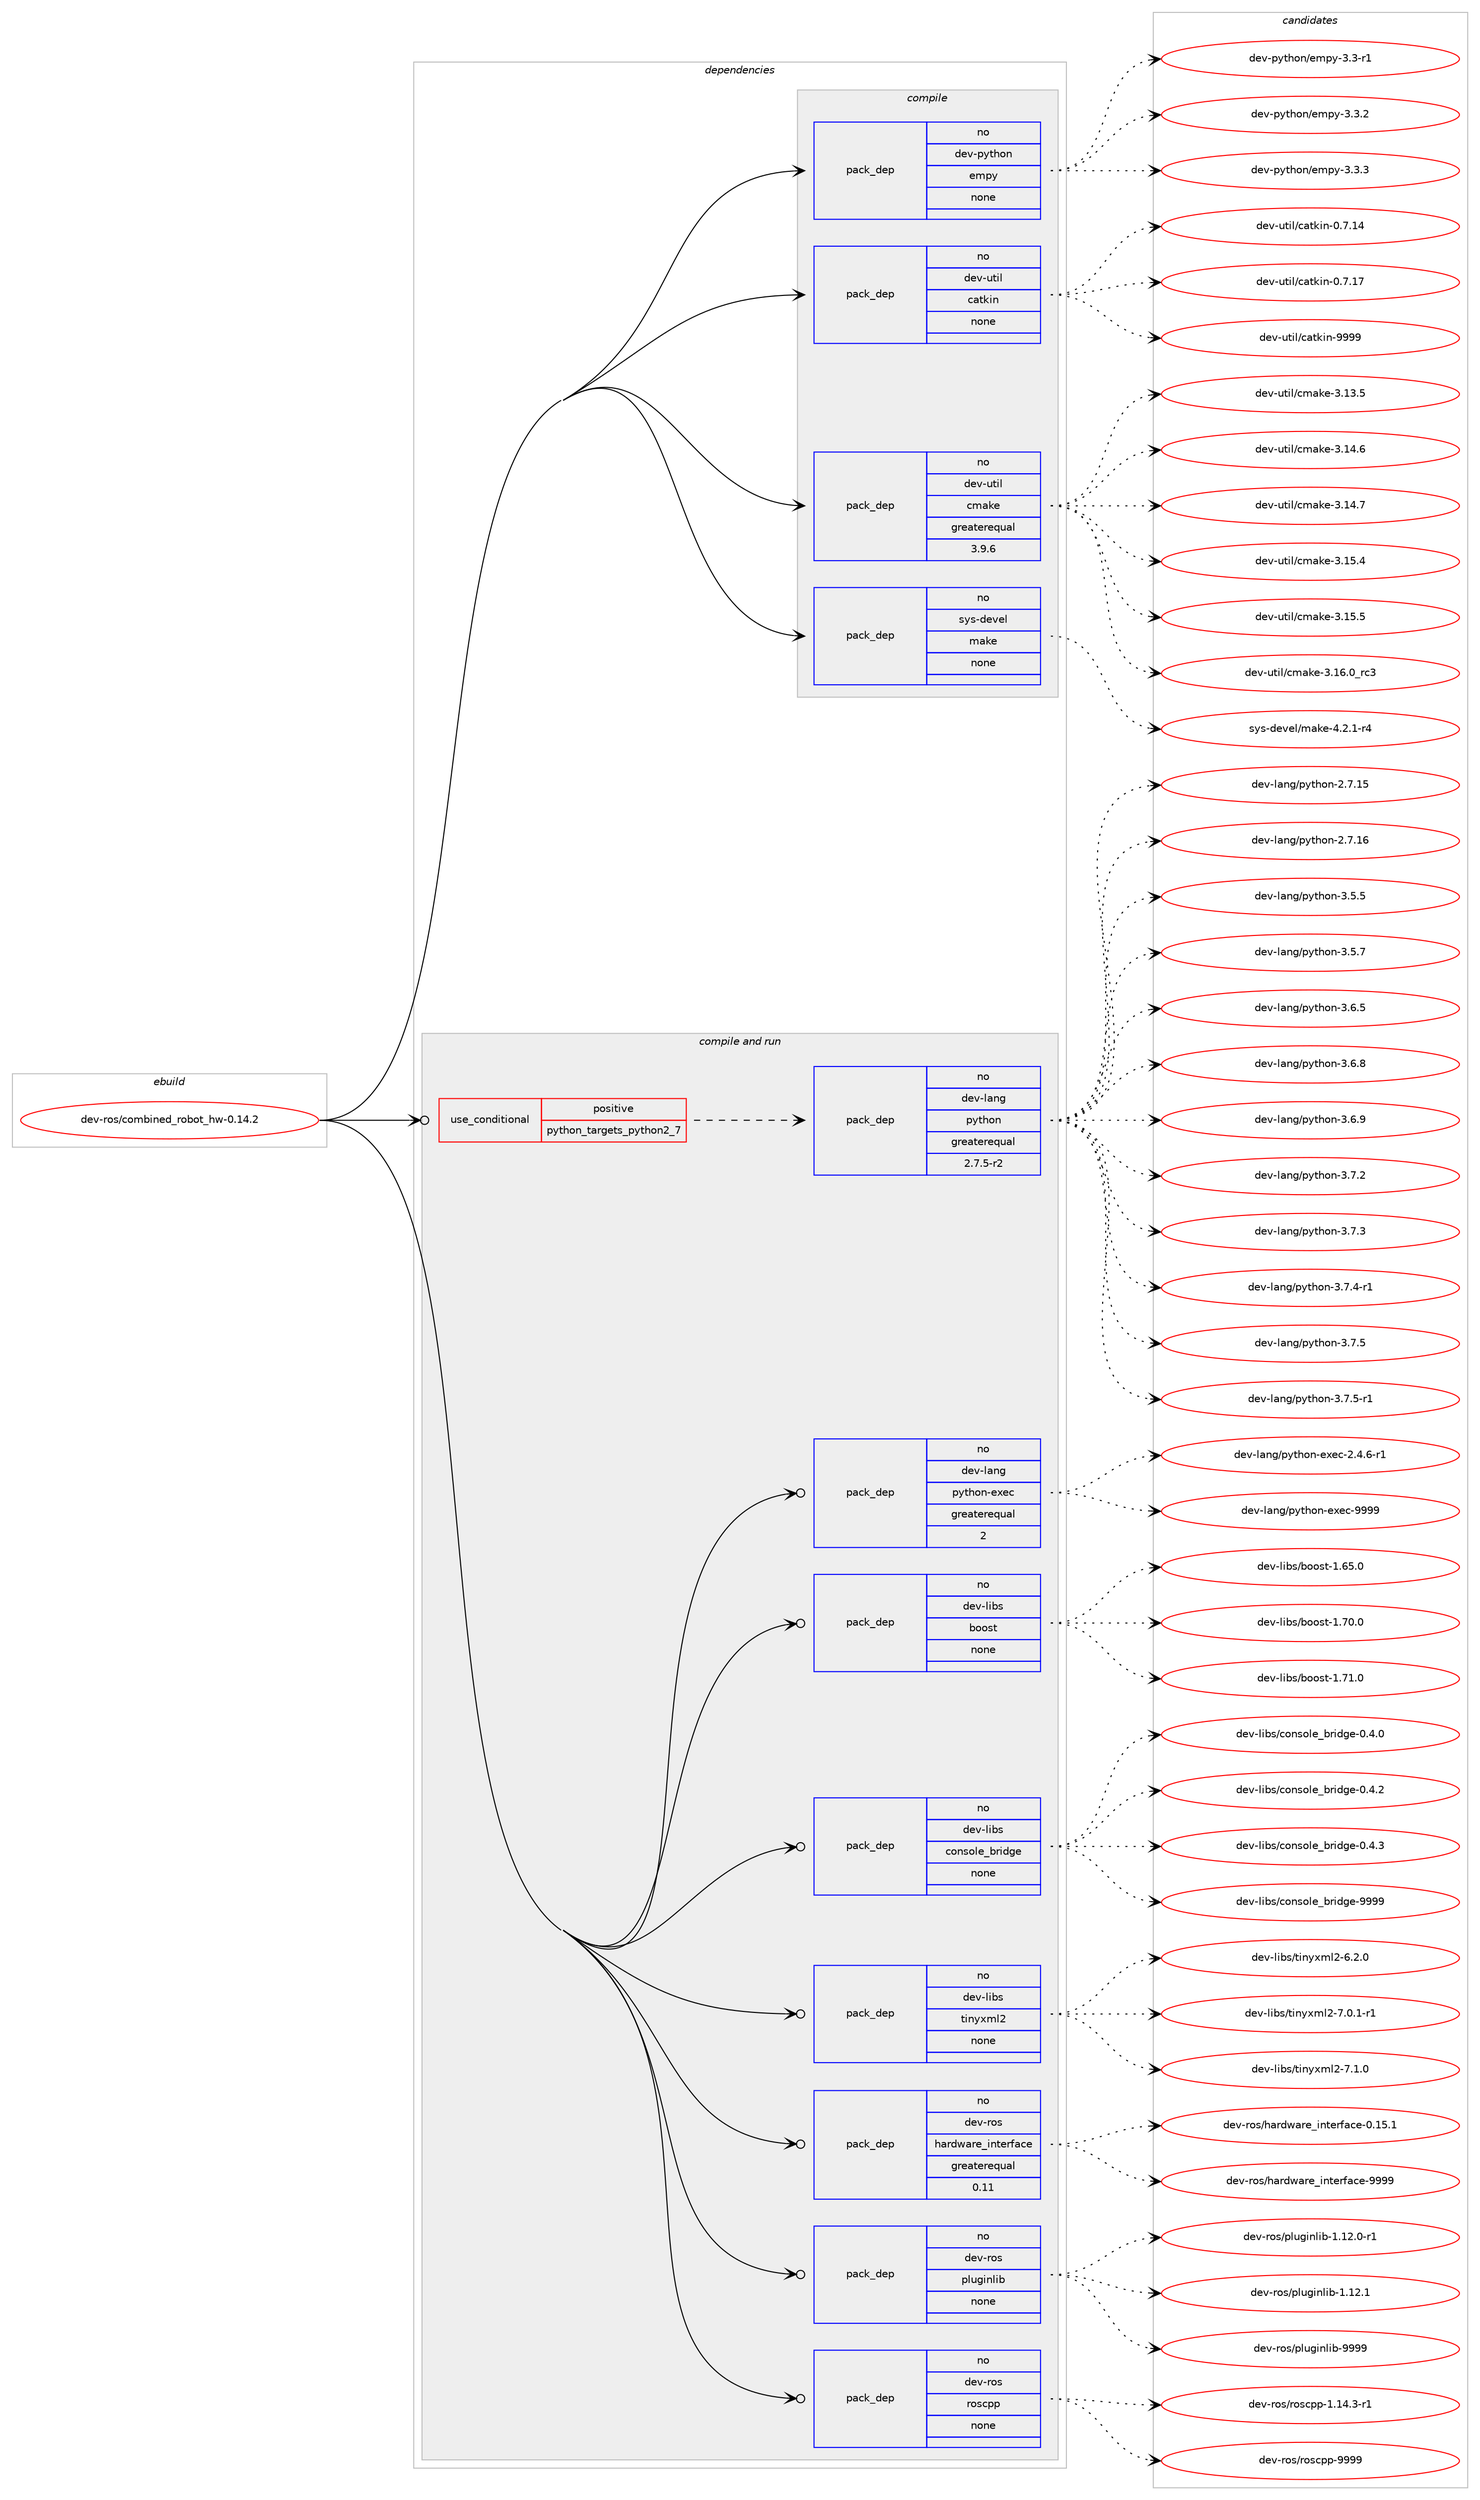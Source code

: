 digraph prolog {

# *************
# Graph options
# *************

newrank=true;
concentrate=true;
compound=true;
graph [rankdir=LR,fontname=Helvetica,fontsize=10,ranksep=1.5];#, ranksep=2.5, nodesep=0.2];
edge  [arrowhead=vee];
node  [fontname=Helvetica,fontsize=10];

# **********
# The ebuild
# **********

subgraph cluster_leftcol {
color=gray;
rank=same;
label=<<i>ebuild</i>>;
id [label="dev-ros/combined_robot_hw-0.14.2", color=red, width=4, href="../dev-ros/combined_robot_hw-0.14.2.svg"];
}

# ****************
# The dependencies
# ****************

subgraph cluster_midcol {
color=gray;
label=<<i>dependencies</i>>;
subgraph cluster_compile {
fillcolor="#eeeeee";
style=filled;
label=<<i>compile</i>>;
subgraph pack484972 {
dependency649754 [label=<<TABLE BORDER="0" CELLBORDER="1" CELLSPACING="0" CELLPADDING="4" WIDTH="220"><TR><TD ROWSPAN="6" CELLPADDING="30">pack_dep</TD></TR><TR><TD WIDTH="110">no</TD></TR><TR><TD>dev-python</TD></TR><TR><TD>empy</TD></TR><TR><TD>none</TD></TR><TR><TD></TD></TR></TABLE>>, shape=none, color=blue];
}
id:e -> dependency649754:w [weight=20,style="solid",arrowhead="vee"];
subgraph pack484973 {
dependency649755 [label=<<TABLE BORDER="0" CELLBORDER="1" CELLSPACING="0" CELLPADDING="4" WIDTH="220"><TR><TD ROWSPAN="6" CELLPADDING="30">pack_dep</TD></TR><TR><TD WIDTH="110">no</TD></TR><TR><TD>dev-util</TD></TR><TR><TD>catkin</TD></TR><TR><TD>none</TD></TR><TR><TD></TD></TR></TABLE>>, shape=none, color=blue];
}
id:e -> dependency649755:w [weight=20,style="solid",arrowhead="vee"];
subgraph pack484974 {
dependency649756 [label=<<TABLE BORDER="0" CELLBORDER="1" CELLSPACING="0" CELLPADDING="4" WIDTH="220"><TR><TD ROWSPAN="6" CELLPADDING="30">pack_dep</TD></TR><TR><TD WIDTH="110">no</TD></TR><TR><TD>dev-util</TD></TR><TR><TD>cmake</TD></TR><TR><TD>greaterequal</TD></TR><TR><TD>3.9.6</TD></TR></TABLE>>, shape=none, color=blue];
}
id:e -> dependency649756:w [weight=20,style="solid",arrowhead="vee"];
subgraph pack484975 {
dependency649757 [label=<<TABLE BORDER="0" CELLBORDER="1" CELLSPACING="0" CELLPADDING="4" WIDTH="220"><TR><TD ROWSPAN="6" CELLPADDING="30">pack_dep</TD></TR><TR><TD WIDTH="110">no</TD></TR><TR><TD>sys-devel</TD></TR><TR><TD>make</TD></TR><TR><TD>none</TD></TR><TR><TD></TD></TR></TABLE>>, shape=none, color=blue];
}
id:e -> dependency649757:w [weight=20,style="solid",arrowhead="vee"];
}
subgraph cluster_compileandrun {
fillcolor="#eeeeee";
style=filled;
label=<<i>compile and run</i>>;
subgraph cond152876 {
dependency649758 [label=<<TABLE BORDER="0" CELLBORDER="1" CELLSPACING="0" CELLPADDING="4"><TR><TD ROWSPAN="3" CELLPADDING="10">use_conditional</TD></TR><TR><TD>positive</TD></TR><TR><TD>python_targets_python2_7</TD></TR></TABLE>>, shape=none, color=red];
subgraph pack484976 {
dependency649759 [label=<<TABLE BORDER="0" CELLBORDER="1" CELLSPACING="0" CELLPADDING="4" WIDTH="220"><TR><TD ROWSPAN="6" CELLPADDING="30">pack_dep</TD></TR><TR><TD WIDTH="110">no</TD></TR><TR><TD>dev-lang</TD></TR><TR><TD>python</TD></TR><TR><TD>greaterequal</TD></TR><TR><TD>2.7.5-r2</TD></TR></TABLE>>, shape=none, color=blue];
}
dependency649758:e -> dependency649759:w [weight=20,style="dashed",arrowhead="vee"];
}
id:e -> dependency649758:w [weight=20,style="solid",arrowhead="odotvee"];
subgraph pack484977 {
dependency649760 [label=<<TABLE BORDER="0" CELLBORDER="1" CELLSPACING="0" CELLPADDING="4" WIDTH="220"><TR><TD ROWSPAN="6" CELLPADDING="30">pack_dep</TD></TR><TR><TD WIDTH="110">no</TD></TR><TR><TD>dev-lang</TD></TR><TR><TD>python-exec</TD></TR><TR><TD>greaterequal</TD></TR><TR><TD>2</TD></TR></TABLE>>, shape=none, color=blue];
}
id:e -> dependency649760:w [weight=20,style="solid",arrowhead="odotvee"];
subgraph pack484978 {
dependency649761 [label=<<TABLE BORDER="0" CELLBORDER="1" CELLSPACING="0" CELLPADDING="4" WIDTH="220"><TR><TD ROWSPAN="6" CELLPADDING="30">pack_dep</TD></TR><TR><TD WIDTH="110">no</TD></TR><TR><TD>dev-libs</TD></TR><TR><TD>boost</TD></TR><TR><TD>none</TD></TR><TR><TD></TD></TR></TABLE>>, shape=none, color=blue];
}
id:e -> dependency649761:w [weight=20,style="solid",arrowhead="odotvee"];
subgraph pack484979 {
dependency649762 [label=<<TABLE BORDER="0" CELLBORDER="1" CELLSPACING="0" CELLPADDING="4" WIDTH="220"><TR><TD ROWSPAN="6" CELLPADDING="30">pack_dep</TD></TR><TR><TD WIDTH="110">no</TD></TR><TR><TD>dev-libs</TD></TR><TR><TD>console_bridge</TD></TR><TR><TD>none</TD></TR><TR><TD></TD></TR></TABLE>>, shape=none, color=blue];
}
id:e -> dependency649762:w [weight=20,style="solid",arrowhead="odotvee"];
subgraph pack484980 {
dependency649763 [label=<<TABLE BORDER="0" CELLBORDER="1" CELLSPACING="0" CELLPADDING="4" WIDTH="220"><TR><TD ROWSPAN="6" CELLPADDING="30">pack_dep</TD></TR><TR><TD WIDTH="110">no</TD></TR><TR><TD>dev-libs</TD></TR><TR><TD>tinyxml2</TD></TR><TR><TD>none</TD></TR><TR><TD></TD></TR></TABLE>>, shape=none, color=blue];
}
id:e -> dependency649763:w [weight=20,style="solid",arrowhead="odotvee"];
subgraph pack484981 {
dependency649764 [label=<<TABLE BORDER="0" CELLBORDER="1" CELLSPACING="0" CELLPADDING="4" WIDTH="220"><TR><TD ROWSPAN="6" CELLPADDING="30">pack_dep</TD></TR><TR><TD WIDTH="110">no</TD></TR><TR><TD>dev-ros</TD></TR><TR><TD>hardware_interface</TD></TR><TR><TD>greaterequal</TD></TR><TR><TD>0.11</TD></TR></TABLE>>, shape=none, color=blue];
}
id:e -> dependency649764:w [weight=20,style="solid",arrowhead="odotvee"];
subgraph pack484982 {
dependency649765 [label=<<TABLE BORDER="0" CELLBORDER="1" CELLSPACING="0" CELLPADDING="4" WIDTH="220"><TR><TD ROWSPAN="6" CELLPADDING="30">pack_dep</TD></TR><TR><TD WIDTH="110">no</TD></TR><TR><TD>dev-ros</TD></TR><TR><TD>pluginlib</TD></TR><TR><TD>none</TD></TR><TR><TD></TD></TR></TABLE>>, shape=none, color=blue];
}
id:e -> dependency649765:w [weight=20,style="solid",arrowhead="odotvee"];
subgraph pack484983 {
dependency649766 [label=<<TABLE BORDER="0" CELLBORDER="1" CELLSPACING="0" CELLPADDING="4" WIDTH="220"><TR><TD ROWSPAN="6" CELLPADDING="30">pack_dep</TD></TR><TR><TD WIDTH="110">no</TD></TR><TR><TD>dev-ros</TD></TR><TR><TD>roscpp</TD></TR><TR><TD>none</TD></TR><TR><TD></TD></TR></TABLE>>, shape=none, color=blue];
}
id:e -> dependency649766:w [weight=20,style="solid",arrowhead="odotvee"];
}
subgraph cluster_run {
fillcolor="#eeeeee";
style=filled;
label=<<i>run</i>>;
}
}

# **************
# The candidates
# **************

subgraph cluster_choices {
rank=same;
color=gray;
label=<<i>candidates</i>>;

subgraph choice484972 {
color=black;
nodesep=1;
choice1001011184511212111610411111047101109112121455146514511449 [label="dev-python/empy-3.3-r1", color=red, width=4,href="../dev-python/empy-3.3-r1.svg"];
choice1001011184511212111610411111047101109112121455146514650 [label="dev-python/empy-3.3.2", color=red, width=4,href="../dev-python/empy-3.3.2.svg"];
choice1001011184511212111610411111047101109112121455146514651 [label="dev-python/empy-3.3.3", color=red, width=4,href="../dev-python/empy-3.3.3.svg"];
dependency649754:e -> choice1001011184511212111610411111047101109112121455146514511449:w [style=dotted,weight="100"];
dependency649754:e -> choice1001011184511212111610411111047101109112121455146514650:w [style=dotted,weight="100"];
dependency649754:e -> choice1001011184511212111610411111047101109112121455146514651:w [style=dotted,weight="100"];
}
subgraph choice484973 {
color=black;
nodesep=1;
choice1001011184511711610510847999711610710511045484655464952 [label="dev-util/catkin-0.7.14", color=red, width=4,href="../dev-util/catkin-0.7.14.svg"];
choice1001011184511711610510847999711610710511045484655464955 [label="dev-util/catkin-0.7.17", color=red, width=4,href="../dev-util/catkin-0.7.17.svg"];
choice100101118451171161051084799971161071051104557575757 [label="dev-util/catkin-9999", color=red, width=4,href="../dev-util/catkin-9999.svg"];
dependency649755:e -> choice1001011184511711610510847999711610710511045484655464952:w [style=dotted,weight="100"];
dependency649755:e -> choice1001011184511711610510847999711610710511045484655464955:w [style=dotted,weight="100"];
dependency649755:e -> choice100101118451171161051084799971161071051104557575757:w [style=dotted,weight="100"];
}
subgraph choice484974 {
color=black;
nodesep=1;
choice1001011184511711610510847991099710710145514649514653 [label="dev-util/cmake-3.13.5", color=red, width=4,href="../dev-util/cmake-3.13.5.svg"];
choice1001011184511711610510847991099710710145514649524654 [label="dev-util/cmake-3.14.6", color=red, width=4,href="../dev-util/cmake-3.14.6.svg"];
choice1001011184511711610510847991099710710145514649524655 [label="dev-util/cmake-3.14.7", color=red, width=4,href="../dev-util/cmake-3.14.7.svg"];
choice1001011184511711610510847991099710710145514649534652 [label="dev-util/cmake-3.15.4", color=red, width=4,href="../dev-util/cmake-3.15.4.svg"];
choice1001011184511711610510847991099710710145514649534653 [label="dev-util/cmake-3.15.5", color=red, width=4,href="../dev-util/cmake-3.15.5.svg"];
choice1001011184511711610510847991099710710145514649544648951149951 [label="dev-util/cmake-3.16.0_rc3", color=red, width=4,href="../dev-util/cmake-3.16.0_rc3.svg"];
dependency649756:e -> choice1001011184511711610510847991099710710145514649514653:w [style=dotted,weight="100"];
dependency649756:e -> choice1001011184511711610510847991099710710145514649524654:w [style=dotted,weight="100"];
dependency649756:e -> choice1001011184511711610510847991099710710145514649524655:w [style=dotted,weight="100"];
dependency649756:e -> choice1001011184511711610510847991099710710145514649534652:w [style=dotted,weight="100"];
dependency649756:e -> choice1001011184511711610510847991099710710145514649534653:w [style=dotted,weight="100"];
dependency649756:e -> choice1001011184511711610510847991099710710145514649544648951149951:w [style=dotted,weight="100"];
}
subgraph choice484975 {
color=black;
nodesep=1;
choice1151211154510010111810110847109971071014552465046494511452 [label="sys-devel/make-4.2.1-r4", color=red, width=4,href="../sys-devel/make-4.2.1-r4.svg"];
dependency649757:e -> choice1151211154510010111810110847109971071014552465046494511452:w [style=dotted,weight="100"];
}
subgraph choice484976 {
color=black;
nodesep=1;
choice10010111845108971101034711212111610411111045504655464953 [label="dev-lang/python-2.7.15", color=red, width=4,href="../dev-lang/python-2.7.15.svg"];
choice10010111845108971101034711212111610411111045504655464954 [label="dev-lang/python-2.7.16", color=red, width=4,href="../dev-lang/python-2.7.16.svg"];
choice100101118451089711010347112121116104111110455146534653 [label="dev-lang/python-3.5.5", color=red, width=4,href="../dev-lang/python-3.5.5.svg"];
choice100101118451089711010347112121116104111110455146534655 [label="dev-lang/python-3.5.7", color=red, width=4,href="../dev-lang/python-3.5.7.svg"];
choice100101118451089711010347112121116104111110455146544653 [label="dev-lang/python-3.6.5", color=red, width=4,href="../dev-lang/python-3.6.5.svg"];
choice100101118451089711010347112121116104111110455146544656 [label="dev-lang/python-3.6.8", color=red, width=4,href="../dev-lang/python-3.6.8.svg"];
choice100101118451089711010347112121116104111110455146544657 [label="dev-lang/python-3.6.9", color=red, width=4,href="../dev-lang/python-3.6.9.svg"];
choice100101118451089711010347112121116104111110455146554650 [label="dev-lang/python-3.7.2", color=red, width=4,href="../dev-lang/python-3.7.2.svg"];
choice100101118451089711010347112121116104111110455146554651 [label="dev-lang/python-3.7.3", color=red, width=4,href="../dev-lang/python-3.7.3.svg"];
choice1001011184510897110103471121211161041111104551465546524511449 [label="dev-lang/python-3.7.4-r1", color=red, width=4,href="../dev-lang/python-3.7.4-r1.svg"];
choice100101118451089711010347112121116104111110455146554653 [label="dev-lang/python-3.7.5", color=red, width=4,href="../dev-lang/python-3.7.5.svg"];
choice1001011184510897110103471121211161041111104551465546534511449 [label="dev-lang/python-3.7.5-r1", color=red, width=4,href="../dev-lang/python-3.7.5-r1.svg"];
dependency649759:e -> choice10010111845108971101034711212111610411111045504655464953:w [style=dotted,weight="100"];
dependency649759:e -> choice10010111845108971101034711212111610411111045504655464954:w [style=dotted,weight="100"];
dependency649759:e -> choice100101118451089711010347112121116104111110455146534653:w [style=dotted,weight="100"];
dependency649759:e -> choice100101118451089711010347112121116104111110455146534655:w [style=dotted,weight="100"];
dependency649759:e -> choice100101118451089711010347112121116104111110455146544653:w [style=dotted,weight="100"];
dependency649759:e -> choice100101118451089711010347112121116104111110455146544656:w [style=dotted,weight="100"];
dependency649759:e -> choice100101118451089711010347112121116104111110455146544657:w [style=dotted,weight="100"];
dependency649759:e -> choice100101118451089711010347112121116104111110455146554650:w [style=dotted,weight="100"];
dependency649759:e -> choice100101118451089711010347112121116104111110455146554651:w [style=dotted,weight="100"];
dependency649759:e -> choice1001011184510897110103471121211161041111104551465546524511449:w [style=dotted,weight="100"];
dependency649759:e -> choice100101118451089711010347112121116104111110455146554653:w [style=dotted,weight="100"];
dependency649759:e -> choice1001011184510897110103471121211161041111104551465546534511449:w [style=dotted,weight="100"];
}
subgraph choice484977 {
color=black;
nodesep=1;
choice10010111845108971101034711212111610411111045101120101994550465246544511449 [label="dev-lang/python-exec-2.4.6-r1", color=red, width=4,href="../dev-lang/python-exec-2.4.6-r1.svg"];
choice10010111845108971101034711212111610411111045101120101994557575757 [label="dev-lang/python-exec-9999", color=red, width=4,href="../dev-lang/python-exec-9999.svg"];
dependency649760:e -> choice10010111845108971101034711212111610411111045101120101994550465246544511449:w [style=dotted,weight="100"];
dependency649760:e -> choice10010111845108971101034711212111610411111045101120101994557575757:w [style=dotted,weight="100"];
}
subgraph choice484978 {
color=black;
nodesep=1;
choice1001011184510810598115479811111111511645494654534648 [label="dev-libs/boost-1.65.0", color=red, width=4,href="../dev-libs/boost-1.65.0.svg"];
choice1001011184510810598115479811111111511645494655484648 [label="dev-libs/boost-1.70.0", color=red, width=4,href="../dev-libs/boost-1.70.0.svg"];
choice1001011184510810598115479811111111511645494655494648 [label="dev-libs/boost-1.71.0", color=red, width=4,href="../dev-libs/boost-1.71.0.svg"];
dependency649761:e -> choice1001011184510810598115479811111111511645494654534648:w [style=dotted,weight="100"];
dependency649761:e -> choice1001011184510810598115479811111111511645494655484648:w [style=dotted,weight="100"];
dependency649761:e -> choice1001011184510810598115479811111111511645494655494648:w [style=dotted,weight="100"];
}
subgraph choice484979 {
color=black;
nodesep=1;
choice100101118451081059811547991111101151111081019598114105100103101454846524648 [label="dev-libs/console_bridge-0.4.0", color=red, width=4,href="../dev-libs/console_bridge-0.4.0.svg"];
choice100101118451081059811547991111101151111081019598114105100103101454846524650 [label="dev-libs/console_bridge-0.4.2", color=red, width=4,href="../dev-libs/console_bridge-0.4.2.svg"];
choice100101118451081059811547991111101151111081019598114105100103101454846524651 [label="dev-libs/console_bridge-0.4.3", color=red, width=4,href="../dev-libs/console_bridge-0.4.3.svg"];
choice1001011184510810598115479911111011511110810195981141051001031014557575757 [label="dev-libs/console_bridge-9999", color=red, width=4,href="../dev-libs/console_bridge-9999.svg"];
dependency649762:e -> choice100101118451081059811547991111101151111081019598114105100103101454846524648:w [style=dotted,weight="100"];
dependency649762:e -> choice100101118451081059811547991111101151111081019598114105100103101454846524650:w [style=dotted,weight="100"];
dependency649762:e -> choice100101118451081059811547991111101151111081019598114105100103101454846524651:w [style=dotted,weight="100"];
dependency649762:e -> choice1001011184510810598115479911111011511110810195981141051001031014557575757:w [style=dotted,weight="100"];
}
subgraph choice484980 {
color=black;
nodesep=1;
choice10010111845108105981154711610511012112010910850455446504648 [label="dev-libs/tinyxml2-6.2.0", color=red, width=4,href="../dev-libs/tinyxml2-6.2.0.svg"];
choice100101118451081059811547116105110121120109108504555464846494511449 [label="dev-libs/tinyxml2-7.0.1-r1", color=red, width=4,href="../dev-libs/tinyxml2-7.0.1-r1.svg"];
choice10010111845108105981154711610511012112010910850455546494648 [label="dev-libs/tinyxml2-7.1.0", color=red, width=4,href="../dev-libs/tinyxml2-7.1.0.svg"];
dependency649763:e -> choice10010111845108105981154711610511012112010910850455446504648:w [style=dotted,weight="100"];
dependency649763:e -> choice100101118451081059811547116105110121120109108504555464846494511449:w [style=dotted,weight="100"];
dependency649763:e -> choice10010111845108105981154711610511012112010910850455546494648:w [style=dotted,weight="100"];
}
subgraph choice484981 {
color=black;
nodesep=1;
choice1001011184511411111547104971141001199711410195105110116101114102979910145484649534649 [label="dev-ros/hardware_interface-0.15.1", color=red, width=4,href="../dev-ros/hardware_interface-0.15.1.svg"];
choice100101118451141111154710497114100119971141019510511011610111410297991014557575757 [label="dev-ros/hardware_interface-9999", color=red, width=4,href="../dev-ros/hardware_interface-9999.svg"];
dependency649764:e -> choice1001011184511411111547104971141001199711410195105110116101114102979910145484649534649:w [style=dotted,weight="100"];
dependency649764:e -> choice100101118451141111154710497114100119971141019510511011610111410297991014557575757:w [style=dotted,weight="100"];
}
subgraph choice484982 {
color=black;
nodesep=1;
choice100101118451141111154711210811710310511010810598454946495046484511449 [label="dev-ros/pluginlib-1.12.0-r1", color=red, width=4,href="../dev-ros/pluginlib-1.12.0-r1.svg"];
choice10010111845114111115471121081171031051101081059845494649504649 [label="dev-ros/pluginlib-1.12.1", color=red, width=4,href="../dev-ros/pluginlib-1.12.1.svg"];
choice1001011184511411111547112108117103105110108105984557575757 [label="dev-ros/pluginlib-9999", color=red, width=4,href="../dev-ros/pluginlib-9999.svg"];
dependency649765:e -> choice100101118451141111154711210811710310511010810598454946495046484511449:w [style=dotted,weight="100"];
dependency649765:e -> choice10010111845114111115471121081171031051101081059845494649504649:w [style=dotted,weight="100"];
dependency649765:e -> choice1001011184511411111547112108117103105110108105984557575757:w [style=dotted,weight="100"];
}
subgraph choice484983 {
color=black;
nodesep=1;
choice100101118451141111154711411111599112112454946495246514511449 [label="dev-ros/roscpp-1.14.3-r1", color=red, width=4,href="../dev-ros/roscpp-1.14.3-r1.svg"];
choice1001011184511411111547114111115991121124557575757 [label="dev-ros/roscpp-9999", color=red, width=4,href="../dev-ros/roscpp-9999.svg"];
dependency649766:e -> choice100101118451141111154711411111599112112454946495246514511449:w [style=dotted,weight="100"];
dependency649766:e -> choice1001011184511411111547114111115991121124557575757:w [style=dotted,weight="100"];
}
}

}

